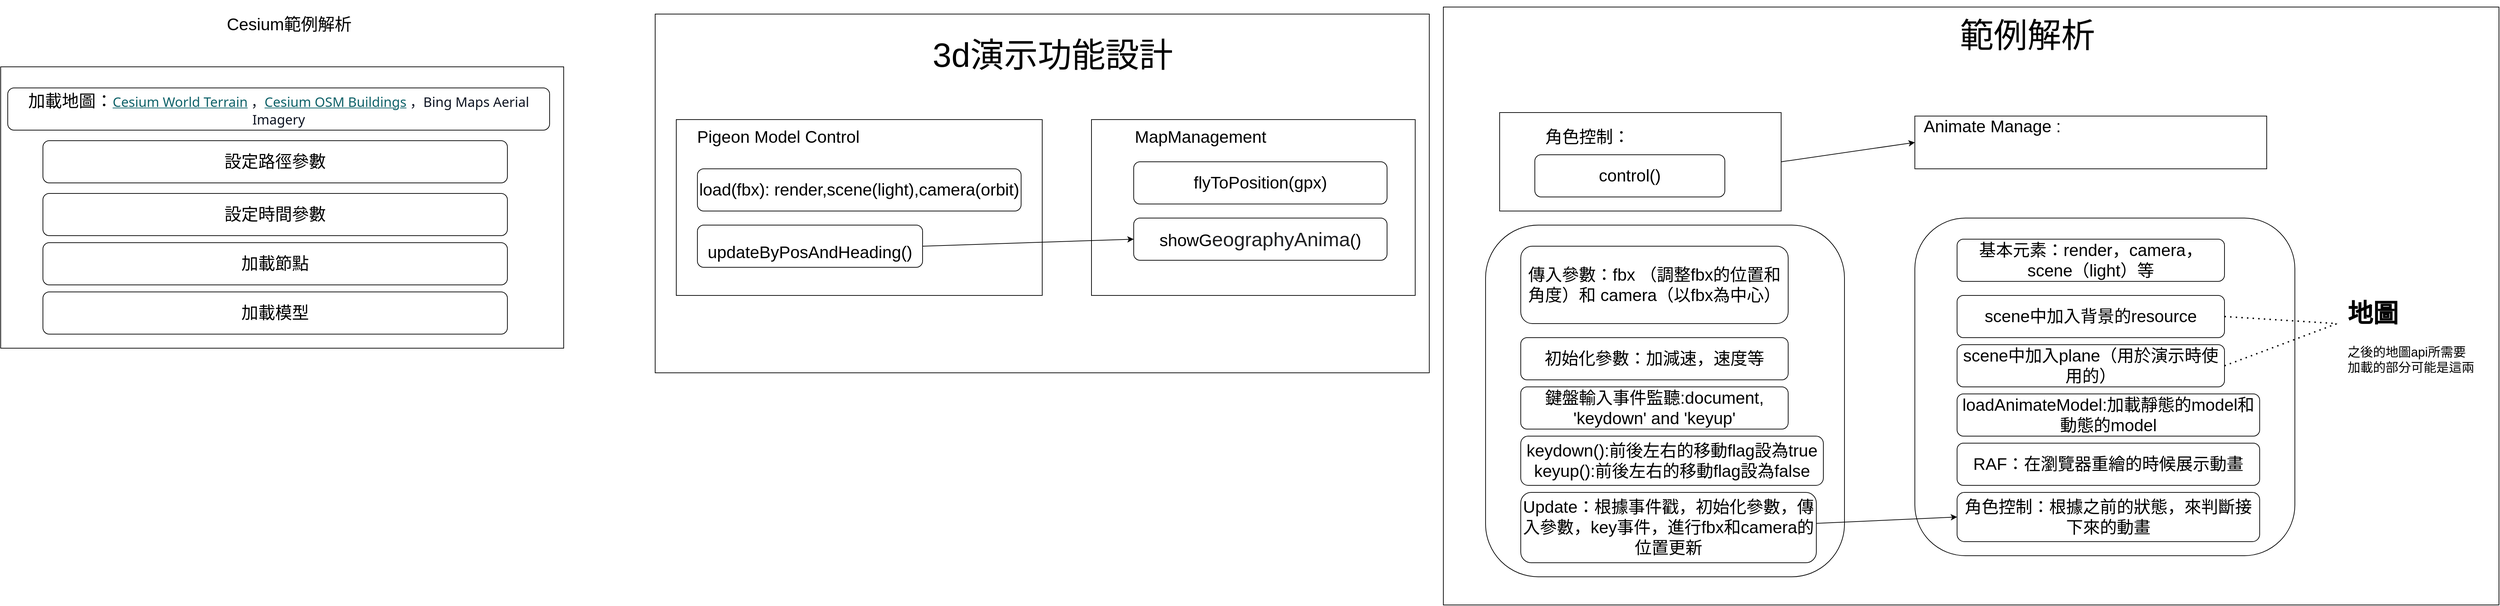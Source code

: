 <mxfile version="16.2.7" type="github">
  <diagram id="fyQrKz5auvrFIGhkpI8U" name="Page-1">
    <mxGraphModel dx="2860" dy="1726" grid="1" gridSize="10" guides="1" tooltips="1" connect="1" arrows="1" fold="1" page="1" pageScale="1" pageWidth="827" pageHeight="1169" math="0" shadow="0">
      <root>
        <mxCell id="0" />
        <mxCell id="1" parent="0" />
        <mxCell id="2-K_Tw0PUWUezouPCphK-10" value="" style="rounded=0;whiteSpace=wrap;html=1;fontSize=24;" parent="1" vertex="1">
          <mxGeometry x="-170" y="-110" width="1100" height="510" as="geometry" />
        </mxCell>
        <mxCell id="2-K_Tw0PUWUezouPCphK-6" value="" style="rounded=0;whiteSpace=wrap;html=1;fontSize=24;" parent="1" vertex="1">
          <mxGeometry x="950" y="-120" width="1500" height="850" as="geometry" />
        </mxCell>
        <mxCell id="6mqD8wPEJrqNIR5_obbD-1" value="" style="rounded=0;whiteSpace=wrap;html=1;" parent="1" vertex="1">
          <mxGeometry x="-140" y="40" width="520" height="250" as="geometry" />
        </mxCell>
        <mxCell id="6mqD8wPEJrqNIR5_obbD-2" value="&lt;span style=&quot;font-size: 24px&quot;&gt;Pigeon Model Control&lt;/span&gt;" style="text;html=1;strokeColor=none;fillColor=none;align=center;verticalAlign=middle;whiteSpace=wrap;rounded=0;" parent="1" vertex="1">
          <mxGeometry x="-130" y="40" width="270" height="50" as="geometry" />
        </mxCell>
        <mxCell id="6mqD8wPEJrqNIR5_obbD-3" value="" style="rounded=0;whiteSpace=wrap;html=1;fontSize=24;" parent="1" vertex="1">
          <mxGeometry x="450" y="40" width="460" height="250" as="geometry" />
        </mxCell>
        <mxCell id="6mqD8wPEJrqNIR5_obbD-4" value="&lt;font style=&quot;font-size: 24px&quot;&gt;MapManagement&lt;/font&gt;" style="text;html=1;strokeColor=none;fillColor=none;align=center;verticalAlign=middle;whiteSpace=wrap;rounded=0;" parent="1" vertex="1">
          <mxGeometry x="470" y="40" width="270" height="50" as="geometry" />
        </mxCell>
        <mxCell id="6mqD8wPEJrqNIR5_obbD-6" value="load(fbx): render,scene(light),camera(orbit)" style="rounded=1;whiteSpace=wrap;html=1;fontSize=24;" parent="1" vertex="1">
          <mxGeometry x="-110" y="110" width="460" height="60" as="geometry" />
        </mxCell>
        <mxCell id="6mqD8wPEJrqNIR5_obbD-7" value="flyToPosition(gpx)" style="rounded=1;whiteSpace=wrap;html=1;fontSize=24;" parent="1" vertex="1">
          <mxGeometry x="510" y="100" width="360" height="60" as="geometry" />
        </mxCell>
        <mxCell id="6mqD8wPEJrqNIR5_obbD-8" value="showG&lt;span style=&quot;color: rgb(32 , 33 , 36) ; font-family: inherit ; font-size: 28px ; text-align: left&quot;&gt;eographyAnima&lt;/span&gt;&lt;span&gt;()&lt;/span&gt;" style="rounded=1;whiteSpace=wrap;html=1;fontSize=24;" parent="1" vertex="1">
          <mxGeometry x="510" y="180" width="360" height="60" as="geometry" />
        </mxCell>
        <mxCell id="F0Qw645GiMkfHCu8SPl7-1" value="" style="rounded=1;whiteSpace=wrap;html=1;" parent="1" vertex="1">
          <mxGeometry x="1620" y="180" width="540" height="480" as="geometry" />
        </mxCell>
        <mxCell id="F0Qw645GiMkfHCu8SPl7-2" value="&lt;font style=&quot;font-size: 24px&quot;&gt;基本元素：render，camera，scene（light）等&lt;/font&gt;" style="rounded=1;whiteSpace=wrap;html=1;" parent="1" vertex="1">
          <mxGeometry x="1680" y="210" width="380" height="60" as="geometry" />
        </mxCell>
        <mxCell id="F0Qw645GiMkfHCu8SPl7-3" value="&lt;font style=&quot;font-size: 24px&quot;&gt;scene中加入背景的resource&lt;/font&gt;" style="rounded=1;whiteSpace=wrap;html=1;fontSize=18;" parent="1" vertex="1">
          <mxGeometry x="1680" y="290" width="380" height="60" as="geometry" />
        </mxCell>
        <mxCell id="F0Qw645GiMkfHCu8SPl7-4" value="&lt;font style=&quot;font-size: 24px&quot;&gt;scene中加入plane（用於演示時使用的）&lt;/font&gt;" style="rounded=1;whiteSpace=wrap;html=1;fontSize=18;" parent="1" vertex="1">
          <mxGeometry x="1680" y="360" width="380" height="60" as="geometry" />
        </mxCell>
        <mxCell id="F0Qw645GiMkfHCu8SPl7-7" value="" style="endArrow=none;dashed=1;html=1;dashPattern=1 3;strokeWidth=2;rounded=0;fontSize=18;exitX=1;exitY=0.5;exitDx=0;exitDy=0;" parent="1" source="F0Qw645GiMkfHCu8SPl7-3" edge="1">
          <mxGeometry width="50" height="50" relative="1" as="geometry">
            <mxPoint x="2180" y="420" as="sourcePoint" />
            <mxPoint x="2220" y="330" as="targetPoint" />
          </mxGeometry>
        </mxCell>
        <mxCell id="F0Qw645GiMkfHCu8SPl7-8" value="" style="endArrow=none;dashed=1;html=1;dashPattern=1 3;strokeWidth=2;rounded=0;fontSize=18;exitX=1;exitY=0.5;exitDx=0;exitDy=0;" parent="1" source="F0Qw645GiMkfHCu8SPl7-4" edge="1">
          <mxGeometry width="50" height="50" relative="1" as="geometry">
            <mxPoint x="2180" y="420" as="sourcePoint" />
            <mxPoint x="2220" y="330" as="targetPoint" />
          </mxGeometry>
        </mxCell>
        <mxCell id="F0Qw645GiMkfHCu8SPl7-9" value="&lt;h1&gt;地圖&lt;/h1&gt;&lt;div&gt;之後的地圖api所需要加載的部分可能是這兩個中的一個&lt;/div&gt;" style="text;html=1;strokeColor=none;fillColor=none;spacing=5;spacingTop=-20;whiteSpace=wrap;overflow=hidden;rounded=0;fontSize=18;" parent="1" vertex="1">
          <mxGeometry x="2230" y="280" width="190" height="120" as="geometry" />
        </mxCell>
        <mxCell id="F0Qw645GiMkfHCu8SPl7-10" value="&lt;font style=&quot;font-size: 24px&quot;&gt;loadAnimateModel:加載靜態的model和動態的model&lt;/font&gt;" style="rounded=1;whiteSpace=wrap;html=1;fontSize=18;" parent="1" vertex="1">
          <mxGeometry x="1680" y="430" width="430" height="60" as="geometry" />
        </mxCell>
        <mxCell id="F0Qw645GiMkfHCu8SPl7-11" value="&lt;font style=&quot;font-size: 24px&quot;&gt;RAF：在瀏覽器重繪的時候展示動畫&lt;/font&gt;" style="rounded=1;whiteSpace=wrap;html=1;fontSize=18;" parent="1" vertex="1">
          <mxGeometry x="1680" y="500" width="430" height="60" as="geometry" />
        </mxCell>
        <mxCell id="F0Qw645GiMkfHCu8SPl7-12" value="&lt;font style=&quot;font-size: 24px&quot;&gt;角色控制：根據之前的狀態，來判斷接下來的動畫&lt;/font&gt;" style="rounded=1;whiteSpace=wrap;html=1;fontSize=18;" parent="1" vertex="1">
          <mxGeometry x="1680" y="570" width="430" height="70" as="geometry" />
        </mxCell>
        <mxCell id="F0Qw645GiMkfHCu8SPl7-14" value="" style="rounded=0;whiteSpace=wrap;html=1;fontSize=18;" parent="1" vertex="1">
          <mxGeometry x="1030" y="30" width="400" height="140" as="geometry" />
        </mxCell>
        <mxCell id="F0Qw645GiMkfHCu8SPl7-15" value="&lt;font style=&quot;font-size: 24px&quot;&gt;角色控制：&lt;/font&gt;" style="text;html=1;strokeColor=none;fillColor=none;align=center;verticalAlign=middle;whiteSpace=wrap;rounded=0;fontSize=18;" parent="1" vertex="1">
          <mxGeometry x="1050" y="50" width="210" height="30" as="geometry" />
        </mxCell>
        <mxCell id="F0Qw645GiMkfHCu8SPl7-16" value="&lt;font style=&quot;font-size: 24px&quot;&gt;control()&lt;/font&gt;" style="rounded=1;whiteSpace=wrap;html=1;fontSize=18;" parent="1" vertex="1">
          <mxGeometry x="1080" y="90" width="270" height="60" as="geometry" />
        </mxCell>
        <mxCell id="F0Qw645GiMkfHCu8SPl7-17" value="" style="rounded=0;whiteSpace=wrap;html=1;fontSize=18;" parent="1" vertex="1">
          <mxGeometry x="1620" y="35" width="500" height="75" as="geometry" />
        </mxCell>
        <mxCell id="F0Qw645GiMkfHCu8SPl7-18" value="&lt;font style=&quot;font-size: 24px&quot;&gt;Animate Manage :&lt;/font&gt;" style="text;html=1;strokeColor=none;fillColor=none;align=center;verticalAlign=middle;whiteSpace=wrap;rounded=0;fontSize=18;" parent="1" vertex="1">
          <mxGeometry x="1620" y="35" width="220" height="30" as="geometry" />
        </mxCell>
        <mxCell id="F0Qw645GiMkfHCu8SPl7-19" value="" style="endArrow=classic;html=1;rounded=0;fontSize=24;exitX=1;exitY=0.5;exitDx=0;exitDy=0;entryX=0;entryY=0.5;entryDx=0;entryDy=0;" parent="1" source="F0Qw645GiMkfHCu8SPl7-14" target="F0Qw645GiMkfHCu8SPl7-17" edge="1">
          <mxGeometry width="50" height="50" relative="1" as="geometry">
            <mxPoint x="1790" y="310" as="sourcePoint" />
            <mxPoint x="1840" y="260" as="targetPoint" />
          </mxGeometry>
        </mxCell>
        <mxCell id="F0Qw645GiMkfHCu8SPl7-20" value="" style="rounded=1;whiteSpace=wrap;html=1;fontSize=24;" parent="1" vertex="1">
          <mxGeometry x="1010" y="190" width="510" height="500" as="geometry" />
        </mxCell>
        <mxCell id="F0Qw645GiMkfHCu8SPl7-21" value="初始化參數：加減速，速度等" style="rounded=1;whiteSpace=wrap;html=1;fontSize=24;" parent="1" vertex="1">
          <mxGeometry x="1060" y="350" width="380" height="60" as="geometry" />
        </mxCell>
        <mxCell id="F0Qw645GiMkfHCu8SPl7-22" value="鍵盤輸入事件監聽:document, &#39;keydown&#39; and &#39;keyup&#39;" style="rounded=1;whiteSpace=wrap;html=1;fontSize=24;" parent="1" vertex="1">
          <mxGeometry x="1060" y="420" width="380" height="60" as="geometry" />
        </mxCell>
        <mxCell id="F0Qw645GiMkfHCu8SPl7-24" value="keydown():前後左右的移動flag設為true&lt;br&gt;keyup():前後左右的移動flag設為false" style="rounded=1;whiteSpace=wrap;html=1;fontSize=24;" parent="1" vertex="1">
          <mxGeometry x="1060" y="490" width="430" height="70" as="geometry" />
        </mxCell>
        <mxCell id="2-K_Tw0PUWUezouPCphK-1" value="&lt;font style=&quot;font-size: 24px&quot;&gt;傳入參數：fbx （調整fbx的位置和角度）和 camera（以fbx為中心）&lt;/font&gt;" style="rounded=1;whiteSpace=wrap;html=1;" parent="1" vertex="1">
          <mxGeometry x="1060" y="220" width="380" height="110" as="geometry" />
        </mxCell>
        <mxCell id="2-K_Tw0PUWUezouPCphK-2" value="Update：根據事件戳，初始化參數，傳入參數，key事件，進行fbx和camera的位置更新" style="rounded=1;whiteSpace=wrap;html=1;fontSize=24;" parent="1" vertex="1">
          <mxGeometry x="1060" y="570" width="420" height="100" as="geometry" />
        </mxCell>
        <mxCell id="2-K_Tw0PUWUezouPCphK-3" value="" style="endArrow=classic;html=1;rounded=0;fontSize=24;exitX=1.001;exitY=0.44;exitDx=0;exitDy=0;exitPerimeter=0;entryX=0;entryY=0.5;entryDx=0;entryDy=0;" parent="1" source="2-K_Tw0PUWUezouPCphK-2" target="F0Qw645GiMkfHCu8SPl7-12" edge="1">
          <mxGeometry width="50" height="50" relative="1" as="geometry">
            <mxPoint x="1480" y="470" as="sourcePoint" />
            <mxPoint x="1530" y="420" as="targetPoint" />
          </mxGeometry>
        </mxCell>
        <mxCell id="2-K_Tw0PUWUezouPCphK-7" value="&lt;font style=&quot;font-size: 48px&quot;&gt;範例解析&lt;/font&gt;" style="text;html=1;strokeColor=none;fillColor=none;align=center;verticalAlign=middle;whiteSpace=wrap;rounded=0;fontSize=24;" parent="1" vertex="1">
          <mxGeometry x="1480" y="-110" width="600" height="60" as="geometry" />
        </mxCell>
        <mxCell id="2-K_Tw0PUWUezouPCphK-8" value="&lt;font style=&quot;font-size: 24px&quot;&gt;updateByPosAndHeading()&lt;/font&gt;" style="rounded=1;whiteSpace=wrap;html=1;fontSize=48;" parent="1" vertex="1">
          <mxGeometry x="-110" y="190" width="320" height="60" as="geometry" />
        </mxCell>
        <mxCell id="2-K_Tw0PUWUezouPCphK-9" value="" style="endArrow=classic;html=1;rounded=0;fontSize=24;exitX=1;exitY=0.5;exitDx=0;exitDy=0;entryX=0;entryY=0.5;entryDx=0;entryDy=0;" parent="1" source="2-K_Tw0PUWUezouPCphK-8" target="6mqD8wPEJrqNIR5_obbD-8" edge="1">
          <mxGeometry width="50" height="50" relative="1" as="geometry">
            <mxPoint x="400" y="200" as="sourcePoint" />
            <mxPoint x="450" y="150" as="targetPoint" />
          </mxGeometry>
        </mxCell>
        <mxCell id="2-K_Tw0PUWUezouPCphK-11" value="&lt;font style=&quot;font-size: 48px&quot;&gt;3d演示功能設計&lt;/font&gt;" style="text;html=1;strokeColor=none;fillColor=none;align=center;verticalAlign=middle;whiteSpace=wrap;rounded=0;fontSize=24;" parent="1" vertex="1">
          <mxGeometry x="180" y="-95" width="430" height="85" as="geometry" />
        </mxCell>
        <mxCell id="M9yhhV6v1DciblDS1Su0-1" value="" style="rounded=0;whiteSpace=wrap;html=1;" vertex="1" parent="1">
          <mxGeometry x="-1100" y="-35" width="800" height="400" as="geometry" />
        </mxCell>
        <mxCell id="M9yhhV6v1DciblDS1Su0-2" value="&lt;font style=&quot;font-size: 24px&quot;&gt;加載地圖：&lt;/font&gt;&lt;a href=&quot;https://cesium.com/platform/cesium-ion/content/cesium-world-terrain/&quot; style=&quot;background-color: transparent ; color: rgb(15 , 98 , 105) ; font-family: &amp;#34;sarabun&amp;#34; , &amp;#34;avenir book&amp;#34; , &amp;#34;noto sans&amp;#34; , &amp;#34;helvetica&amp;#34; , sans-serif ; font-size: 19px ; text-align: left&quot;&gt;Cesium World Terrain&lt;/a&gt;&lt;span style=&quot;color: rgb(14 , 20 , 34) ; font-family: &amp;#34;sarabun&amp;#34; , &amp;#34;avenir book&amp;#34; , &amp;#34;noto sans&amp;#34; , &amp;#34;helvetica&amp;#34; , sans-serif ; font-size: 19px ; text-align: left&quot;&gt;&amp;nbsp;，&lt;/span&gt;&lt;a href=&quot;https://cesium.com/platform/cesium-ion/content/cesium-osm-buildings/&quot; style=&quot;background-color: transparent ; color: rgb(15 , 98 , 105) ; font-family: &amp;#34;sarabun&amp;#34; , &amp;#34;avenir book&amp;#34; , &amp;#34;noto sans&amp;#34; , &amp;#34;helvetica&amp;#34; , sans-serif ; font-size: 19px ; text-align: left&quot;&gt;Cesium OSM Buildings&lt;/a&gt;&lt;span style=&quot;color: rgb(14 , 20 , 34) ; font-family: &amp;#34;sarabun&amp;#34; , &amp;#34;avenir book&amp;#34; , &amp;#34;noto sans&amp;#34; , &amp;#34;helvetica&amp;#34; , sans-serif ; font-size: 19px ; text-align: left&quot;&gt;&amp;nbsp;，&lt;/span&gt;&lt;span style=&quot;color: rgb(14 , 20 , 34) ; font-family: &amp;#34;sarabun&amp;#34; , &amp;#34;avenir book&amp;#34; , &amp;#34;noto sans&amp;#34; , &amp;#34;helvetica&amp;#34; , sans-serif ; font-size: 19px ; text-align: left&quot;&gt;Bing Maps Aerial Imagery&lt;/span&gt;" style="rounded=1;whiteSpace=wrap;html=1;" vertex="1" parent="1">
          <mxGeometry x="-1090" y="-5" width="770" height="60" as="geometry" />
        </mxCell>
        <mxCell id="M9yhhV6v1DciblDS1Su0-3" value="設定路徑參數" style="rounded=1;whiteSpace=wrap;html=1;fontSize=24;" vertex="1" parent="1">
          <mxGeometry x="-1040" y="70" width="660" height="60" as="geometry" />
        </mxCell>
        <mxCell id="M9yhhV6v1DciblDS1Su0-4" value="設定時間參數" style="rounded=1;whiteSpace=wrap;html=1;fontSize=24;" vertex="1" parent="1">
          <mxGeometry x="-1040" y="145" width="660" height="60" as="geometry" />
        </mxCell>
        <mxCell id="M9yhhV6v1DciblDS1Su0-5" value="加載節點" style="rounded=1;whiteSpace=wrap;html=1;fontSize=24;" vertex="1" parent="1">
          <mxGeometry x="-1040" y="215" width="660" height="60" as="geometry" />
        </mxCell>
        <mxCell id="M9yhhV6v1DciblDS1Su0-6" value="加載模型" style="rounded=1;whiteSpace=wrap;html=1;fontSize=24;" vertex="1" parent="1">
          <mxGeometry x="-1040" y="285" width="660" height="60" as="geometry" />
        </mxCell>
        <mxCell id="M9yhhV6v1DciblDS1Su0-7" value="Cesium範例解析" style="text;html=1;strokeColor=none;fillColor=none;align=center;verticalAlign=middle;whiteSpace=wrap;rounded=0;fontSize=24;" vertex="1" parent="1">
          <mxGeometry x="-920" y="-130" width="460" height="70" as="geometry" />
        </mxCell>
      </root>
    </mxGraphModel>
  </diagram>
</mxfile>
